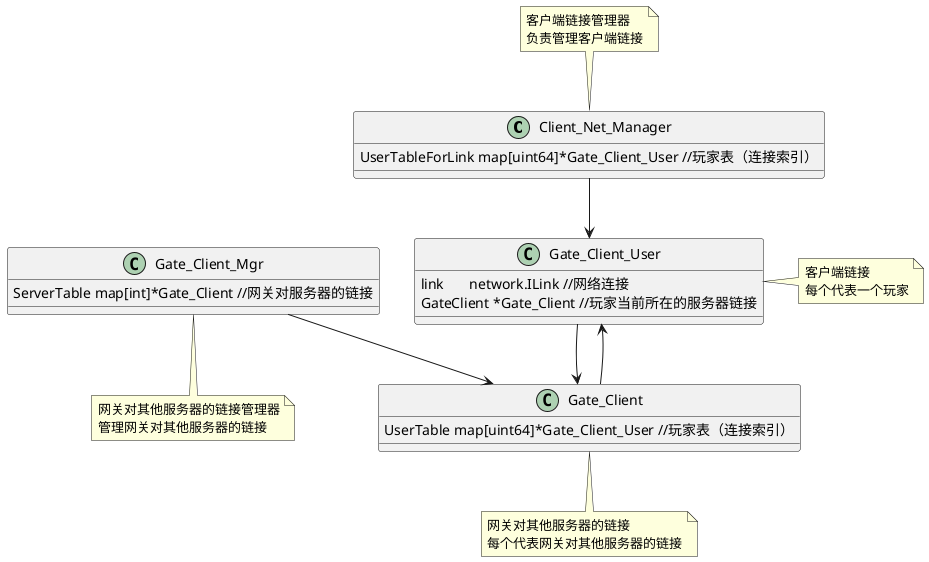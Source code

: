 服务器组件-网关
@startuml

class Client_Net_Manager  {
	UserTableForLink map[uint64]*Gate_Client_User //玩家表（连接索引）
}

note top of Client_Net_Manager
    客户端链接管理器
    负责管理客户端链接
end note


class Gate_Client_User {
    link       network.ILink //网络连接
    GateClient *Gate_Client //玩家当前所在的服务器链接
}

note right of Gate_Client_User
    客户端链接
    每个代表一个玩家
end note

class Gate_Client_Mgr {
    ServerTable map[int]*Gate_Client //网关对服务器的链接
}

note bottom of Gate_Client_Mgr
    网关对其他服务器的链接管理器
    管理网关对其他服务器的链接
end note

class Gate_Client {
    UserTable map[uint64]*Gate_Client_User //玩家表（连接索引）
}

note bottom of Gate_Client
    网关对其他服务器的链接
    每个代表网关对其他服务器的链接
end note

Client_Net_Manager --> Gate_Client_User

Gate_Client_User --> Gate_Client

Gate_Client_Mgr --> Gate_Client

Gate_Client --> Gate_Client_User

@enduml
